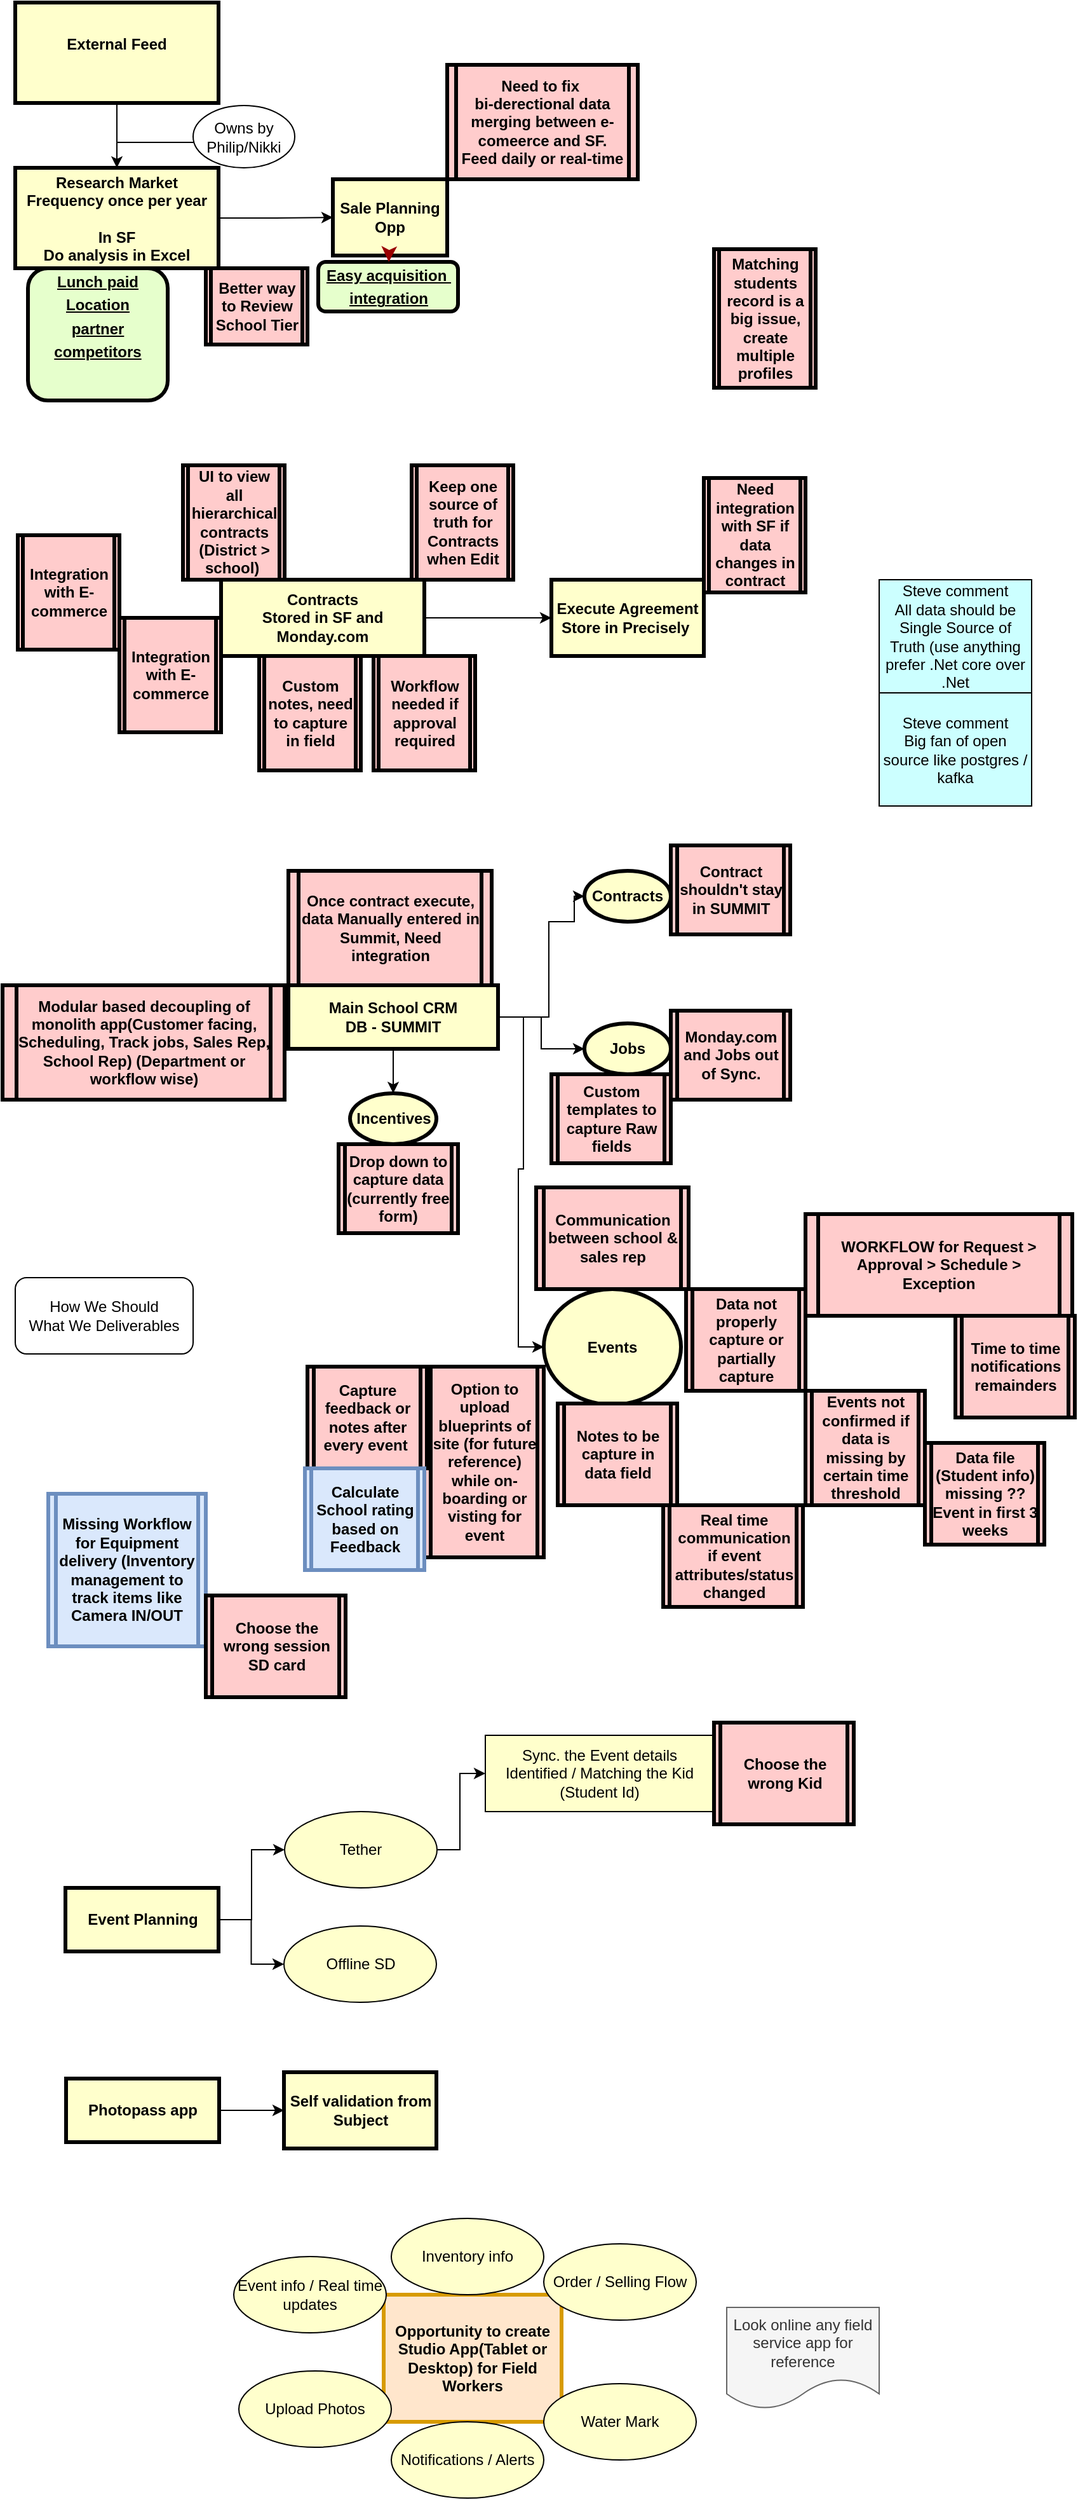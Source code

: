 <mxfile version="26.2.12">
  <diagram name="Page-1" id="c7558073-3199-34d8-9f00-42111426c3f3">
    <mxGraphModel dx="1846" dy="595" grid="1" gridSize="10" guides="1" tooltips="1" connect="1" arrows="1" fold="1" page="1" pageScale="1" pageWidth="826" pageHeight="1169" background="none" math="0" shadow="0">
      <root>
        <mxCell id="0" />
        <mxCell id="1" parent="0" />
        <mxCell id="2" value="&lt;p style=&quot;margin: 0px; margin-top: 4px; text-align: center; text-decoration: underline;&quot;&gt;Easy acquisition&amp;nbsp;&lt;/p&gt;&lt;p style=&quot;margin: 0px; margin-top: 4px; text-align: center; text-decoration: underline;&quot;&gt;integration&lt;/p&gt;" style="verticalAlign=middle;align=center;overflow=fill;fontSize=12;fontFamily=Helvetica;html=1;rounded=1;fontStyle=1;strokeWidth=3;fillColor=#E6FFCC" parent="1" vertex="1">
          <mxGeometry x="78.5" y="321" width="110" height="39" as="geometry" />
        </mxCell>
        <mxCell id="3" value="Sale Planning Opp" style="whiteSpace=wrap;align=center;verticalAlign=middle;fontStyle=1;strokeWidth=3;fillColor=#FFFFCC" parent="1" vertex="1">
          <mxGeometry x="90" y="256" width="90" height="60" as="geometry" />
        </mxCell>
        <mxCell id="StNsoj_P8_iYhHm3oGqo-103" value="" style="edgeStyle=orthogonalEdgeStyle;rounded=0;orthogonalLoop=1;jettySize=auto;html=1;" edge="1" parent="1" source="4" target="StNsoj_P8_iYhHm3oGqo-101">
          <mxGeometry relative="1" as="geometry" />
        </mxCell>
        <mxCell id="StNsoj_P8_iYhHm3oGqo-104" value="" style="edgeStyle=orthogonalEdgeStyle;rounded=0;orthogonalLoop=1;jettySize=auto;html=1;" edge="1" parent="1" source="4" target="StNsoj_P8_iYhHm3oGqo-101">
          <mxGeometry relative="1" as="geometry" />
        </mxCell>
        <mxCell id="StNsoj_P8_iYhHm3oGqo-105" style="edgeStyle=orthogonalEdgeStyle;rounded=0;orthogonalLoop=1;jettySize=auto;html=1;exitX=1;exitY=0.5;exitDx=0;exitDy=0;entryX=0;entryY=0.5;entryDx=0;entryDy=0;" edge="1" parent="1" source="4" target="3">
          <mxGeometry relative="1" as="geometry" />
        </mxCell>
        <mxCell id="4" value="Research Market&#xa;Frequency once per year&#xa;&#xa;In SF&#xa;Do analysis in Excel" style="whiteSpace=wrap;align=center;verticalAlign=middle;fontStyle=1;strokeWidth=3;fillColor=#FFFFCC" parent="1" vertex="1">
          <mxGeometry x="-160" y="247" width="160" height="79" as="geometry" />
        </mxCell>
        <mxCell id="36" value="" style="edgeStyle=none;noEdgeStyle=1;strokeColor=#990000;strokeWidth=2" parent="1" source="3" target="2" edge="1">
          <mxGeometry width="100" height="100" relative="1" as="geometry">
            <mxPoint x="20" y="250" as="sourcePoint" />
            <mxPoint x="120" y="150" as="targetPoint" />
          </mxGeometry>
        </mxCell>
        <mxCell id="StNsoj_P8_iYhHm3oGqo-96" value="&lt;p style=&quot;margin: 0px; margin-top: 4px; text-align: center; text-decoration: underline;&quot;&gt;Lunch paid&lt;/p&gt;&lt;p style=&quot;margin: 0px; margin-top: 4px; text-align: center; text-decoration: underline;&quot;&gt;Location&lt;/p&gt;&lt;p style=&quot;margin: 0px; margin-top: 4px; text-align: center; text-decoration: underline;&quot;&gt;partner&lt;/p&gt;&lt;p style=&quot;margin: 0px; margin-top: 4px; text-align: center; text-decoration: underline;&quot;&gt;competitors&lt;/p&gt;&lt;p style=&quot;margin: 0px; margin-top: 4px; text-align: center; text-decoration: underline;&quot;&gt;&lt;br&gt;&lt;/p&gt;" style="verticalAlign=middle;align=center;overflow=fill;fontSize=12;fontFamily=Helvetica;html=1;rounded=1;fontStyle=1;strokeWidth=3;fillColor=#E6FFCC" vertex="1" parent="1">
          <mxGeometry x="-150" y="326" width="110" height="104" as="geometry" />
        </mxCell>
        <mxCell id="StNsoj_P8_iYhHm3oGqo-100" value="" style="edgeStyle=orthogonalEdgeStyle;rounded=0;orthogonalLoop=1;jettySize=auto;html=1;" edge="1" parent="1" source="StNsoj_P8_iYhHm3oGqo-98" target="4">
          <mxGeometry relative="1" as="geometry" />
        </mxCell>
        <mxCell id="StNsoj_P8_iYhHm3oGqo-98" value="External Feed&#xa;" style="whiteSpace=wrap;align=center;verticalAlign=middle;fontStyle=1;strokeWidth=3;fillColor=#FFFFCC" vertex="1" parent="1">
          <mxGeometry x="-160" y="117" width="160" height="79" as="geometry" />
        </mxCell>
        <mxCell id="StNsoj_P8_iYhHm3oGqo-101" value="Owns by Philip/Nikki" style="ellipse;whiteSpace=wrap;html=1;" vertex="1" parent="1">
          <mxGeometry x="-20" y="198" width="80" height="49" as="geometry" />
        </mxCell>
        <mxCell id="StNsoj_P8_iYhHm3oGqo-102" value="Need to fix &#xa;bi-derectional data merging between e-comeerce and SF.&#xa;Feed daily or real-time" style="shape=process;whiteSpace=wrap;align=center;verticalAlign=middle;size=0.048;fontStyle=1;strokeWidth=3;fillColor=#FFCCCC" vertex="1" parent="1">
          <mxGeometry x="180" y="166" width="150" height="90" as="geometry" />
        </mxCell>
        <mxCell id="StNsoj_P8_iYhHm3oGqo-106" value="Better way to Review School Tier" style="shape=process;whiteSpace=wrap;align=center;verticalAlign=middle;size=0.048;fontStyle=1;strokeWidth=3;fillColor=#FFCCCC" vertex="1" parent="1">
          <mxGeometry x="-10" y="326" width="80" height="60" as="geometry" />
        </mxCell>
        <mxCell id="StNsoj_P8_iYhHm3oGqo-114" value="" style="edgeStyle=orthogonalEdgeStyle;rounded=0;orthogonalLoop=1;jettySize=auto;html=1;" edge="1" parent="1" source="StNsoj_P8_iYhHm3oGqo-107" target="StNsoj_P8_iYhHm3oGqo-113">
          <mxGeometry relative="1" as="geometry" />
        </mxCell>
        <mxCell id="StNsoj_P8_iYhHm3oGqo-107" value="Contracts&#xa;Stored in SF and Monday.com" style="whiteSpace=wrap;align=center;verticalAlign=middle;fontStyle=1;strokeWidth=3;fillColor=#FFFFCC" vertex="1" parent="1">
          <mxGeometry x="2" y="571" width="160" height="60" as="geometry" />
        </mxCell>
        <mxCell id="StNsoj_P8_iYhHm3oGqo-108" value="Keep one source of truth for Contracts when Edit" style="shape=process;whiteSpace=wrap;align=center;verticalAlign=middle;size=0.048;fontStyle=1;strokeWidth=3;fillColor=#FFCCCC" vertex="1" parent="1">
          <mxGeometry x="152" y="481" width="80" height="90" as="geometry" />
        </mxCell>
        <mxCell id="StNsoj_P8_iYhHm3oGqo-109" value="UI to view all hierarchical contracts (District &gt; school) " style="shape=process;whiteSpace=wrap;align=center;verticalAlign=middle;size=0.048;fontStyle=1;strokeWidth=3;fillColor=#FFCCCC" vertex="1" parent="1">
          <mxGeometry x="-28" y="481" width="80" height="90" as="geometry" />
        </mxCell>
        <mxCell id="StNsoj_P8_iYhHm3oGqo-110" value="Integration with E-commerce" style="shape=process;whiteSpace=wrap;align=center;verticalAlign=middle;size=0.048;fontStyle=1;strokeWidth=3;fillColor=#FFCCCC" vertex="1" parent="1">
          <mxGeometry x="-78" y="601" width="80" height="90" as="geometry" />
        </mxCell>
        <mxCell id="StNsoj_P8_iYhHm3oGqo-111" value="Integration with E-commerce" style="shape=process;whiteSpace=wrap;align=center;verticalAlign=middle;size=0.048;fontStyle=1;strokeWidth=3;fillColor=#FFCCCC" vertex="1" parent="1">
          <mxGeometry x="-158" y="536" width="80" height="90" as="geometry" />
        </mxCell>
        <mxCell id="StNsoj_P8_iYhHm3oGqo-113" value="Execute Agreement&lt;div&gt;Store in Precisely&amp;nbsp;&lt;/div&gt;" style="whiteSpace=wrap;html=1;fillColor=#FFFFCC;fontStyle=1;strokeWidth=3;" vertex="1" parent="1">
          <mxGeometry x="262" y="571" width="120" height="60" as="geometry" />
        </mxCell>
        <mxCell id="StNsoj_P8_iYhHm3oGqo-115" value="Need integration with SF if data changes in contract" style="shape=process;whiteSpace=wrap;align=center;verticalAlign=middle;size=0.048;fontStyle=1;strokeWidth=3;fillColor=#FFCCCC" vertex="1" parent="1">
          <mxGeometry x="382" y="491" width="80" height="90" as="geometry" />
        </mxCell>
        <mxCell id="StNsoj_P8_iYhHm3oGqo-116" value="Custom notes, need to capture in field" style="shape=process;whiteSpace=wrap;align=center;verticalAlign=middle;size=0.048;fontStyle=1;strokeWidth=3;fillColor=#FFCCCC" vertex="1" parent="1">
          <mxGeometry x="32" y="631" width="80" height="90" as="geometry" />
        </mxCell>
        <mxCell id="StNsoj_P8_iYhHm3oGqo-117" value="Workflow needed if approval required" style="shape=process;whiteSpace=wrap;align=center;verticalAlign=middle;size=0.048;fontStyle=1;strokeWidth=3;fillColor=#FFCCCC" vertex="1" parent="1">
          <mxGeometry x="122" y="631" width="80" height="90" as="geometry" />
        </mxCell>
        <mxCell id="StNsoj_P8_iYhHm3oGqo-121" value="" style="edgeStyle=orthogonalEdgeStyle;rounded=0;orthogonalLoop=1;jettySize=auto;html=1;entryX=0;entryY=0.5;entryDx=0;entryDy=0;" edge="1" parent="1" source="StNsoj_P8_iYhHm3oGqo-118" target="StNsoj_P8_iYhHm3oGqo-120">
          <mxGeometry relative="1" as="geometry">
            <mxPoint x="280" y="820" as="targetPoint" />
            <Array as="points">
              <mxPoint x="260" y="915" />
              <mxPoint x="260" y="840" />
              <mxPoint x="280" y="840" />
              <mxPoint x="280" y="820" />
            </Array>
          </mxGeometry>
        </mxCell>
        <mxCell id="StNsoj_P8_iYhHm3oGqo-124" style="edgeStyle=orthogonalEdgeStyle;rounded=0;orthogonalLoop=1;jettySize=auto;html=1;entryX=0;entryY=0.5;entryDx=0;entryDy=0;" edge="1" parent="1" source="StNsoj_P8_iYhHm3oGqo-118" target="StNsoj_P8_iYhHm3oGqo-123">
          <mxGeometry relative="1" as="geometry" />
        </mxCell>
        <mxCell id="StNsoj_P8_iYhHm3oGqo-125" style="edgeStyle=orthogonalEdgeStyle;rounded=0;orthogonalLoop=1;jettySize=auto;html=1;entryX=0;entryY=0.5;entryDx=0;entryDy=0;" edge="1" parent="1" source="StNsoj_P8_iYhHm3oGqo-118" target="StNsoj_P8_iYhHm3oGqo-122">
          <mxGeometry relative="1" as="geometry" />
        </mxCell>
        <mxCell id="StNsoj_P8_iYhHm3oGqo-130" value="" style="edgeStyle=orthogonalEdgeStyle;rounded=0;orthogonalLoop=1;jettySize=auto;html=1;" edge="1" parent="1" source="StNsoj_P8_iYhHm3oGqo-118" target="StNsoj_P8_iYhHm3oGqo-129">
          <mxGeometry relative="1" as="geometry" />
        </mxCell>
        <mxCell id="StNsoj_P8_iYhHm3oGqo-118" value="Main School CRM&#xa;DB - SUMMIT" style="whiteSpace=wrap;align=center;verticalAlign=middle;fontStyle=1;strokeWidth=3;fillColor=#FFFFCC" vertex="1" parent="1">
          <mxGeometry x="55" y="890" width="165" height="50" as="geometry" />
        </mxCell>
        <mxCell id="StNsoj_P8_iYhHm3oGqo-119" value="Once contract execute, data Manually entered in Summit, Need integration" style="shape=process;whiteSpace=wrap;align=center;verticalAlign=middle;size=0.048;fontStyle=1;strokeWidth=3;fillColor=#FFCCCC" vertex="1" parent="1">
          <mxGeometry x="55" y="800" width="160" height="90" as="geometry" />
        </mxCell>
        <mxCell id="StNsoj_P8_iYhHm3oGqo-120" value="Contracts" style="ellipse;whiteSpace=wrap;html=1;fillColor=#FFFFCC;fontStyle=1;strokeWidth=3;" vertex="1" parent="1">
          <mxGeometry x="288" y="800" width="68" height="40" as="geometry" />
        </mxCell>
        <mxCell id="StNsoj_P8_iYhHm3oGqo-122" value="Events" style="ellipse;whiteSpace=wrap;html=1;fillColor=#FFFFCC;fontStyle=1;strokeWidth=3;" vertex="1" parent="1">
          <mxGeometry x="256" y="1129" width="108" height="91" as="geometry" />
        </mxCell>
        <mxCell id="StNsoj_P8_iYhHm3oGqo-123" value="Jobs" style="ellipse;whiteSpace=wrap;html=1;fillColor=#FFFFCC;fontStyle=1;strokeWidth=3;" vertex="1" parent="1">
          <mxGeometry x="288" y="920" width="68" height="40" as="geometry" />
        </mxCell>
        <mxCell id="StNsoj_P8_iYhHm3oGqo-127" value="Monday.com and Jobs out of Sync." style="shape=process;whiteSpace=wrap;align=center;verticalAlign=middle;size=0.048;fontStyle=1;strokeWidth=3;fillColor=#FFCCCC" vertex="1" parent="1">
          <mxGeometry x="356" y="910" width="94" height="70" as="geometry" />
        </mxCell>
        <mxCell id="StNsoj_P8_iYhHm3oGqo-128" value="Custom templates to capture Raw fields" style="shape=process;whiteSpace=wrap;align=center;verticalAlign=middle;size=0.048;fontStyle=1;strokeWidth=3;fillColor=#FFCCCC" vertex="1" parent="1">
          <mxGeometry x="262" y="960" width="94" height="70" as="geometry" />
        </mxCell>
        <mxCell id="StNsoj_P8_iYhHm3oGqo-129" value="Incentives" style="ellipse;whiteSpace=wrap;html=1;fillColor=#FFFFCC;fontStyle=1;strokeWidth=3;" vertex="1" parent="1">
          <mxGeometry x="103.5" y="975" width="68" height="40" as="geometry" />
        </mxCell>
        <mxCell id="StNsoj_P8_iYhHm3oGqo-131" value="Drop down to capture data (currently free form)" style="shape=process;whiteSpace=wrap;align=center;verticalAlign=middle;size=0.048;fontStyle=1;strokeWidth=3;fillColor=#FFCCCC" vertex="1" parent="1">
          <mxGeometry x="94.5" y="1015" width="94" height="70" as="geometry" />
        </mxCell>
        <mxCell id="StNsoj_P8_iYhHm3oGqo-132" value="Modular based decoupling of monolith app(Customer facing, Scheduling, Track jobs, Sales Rep, School Rep) (Department or workflow wise)" style="shape=process;whiteSpace=wrap;align=center;verticalAlign=middle;size=0.048;fontStyle=1;strokeWidth=3;fillColor=#FFCCCC" vertex="1" parent="1">
          <mxGeometry x="-170" y="890" width="222" height="90" as="geometry" />
        </mxCell>
        <mxCell id="StNsoj_P8_iYhHm3oGqo-134" value="Steve comment&lt;br&gt;All data should be Single Source of Truth (use anything prefer .Net core over .Net" style="rounded=0;whiteSpace=wrap;html=1;fillColor=#CCFFFF;" vertex="1" parent="1">
          <mxGeometry x="520" y="571" width="120" height="89" as="geometry" />
        </mxCell>
        <mxCell id="StNsoj_P8_iYhHm3oGqo-135" value="Contract shouldn&#39;t stay in SUMMIT" style="shape=process;whiteSpace=wrap;align=center;verticalAlign=middle;size=0.048;fontStyle=1;strokeWidth=3;fillColor=#FFCCCC" vertex="1" parent="1">
          <mxGeometry x="356" y="780" width="94" height="70" as="geometry" />
        </mxCell>
        <mxCell id="StNsoj_P8_iYhHm3oGqo-136" value="Data not properly capture or partially capture" style="shape=process;whiteSpace=wrap;align=center;verticalAlign=middle;size=0.048;fontStyle=1;strokeWidth=3;fillColor=#FFCCCC" vertex="1" parent="1">
          <mxGeometry x="368" y="1129" width="94" height="80" as="geometry" />
        </mxCell>
        <mxCell id="StNsoj_P8_iYhHm3oGqo-137" value="Notes to be capture in data field" style="shape=process;whiteSpace=wrap;align=center;verticalAlign=middle;size=0.048;fontStyle=1;strokeWidth=3;fillColor=#FFCCCC" vertex="1" parent="1">
          <mxGeometry x="267" y="1219" width="94" height="80" as="geometry" />
        </mxCell>
        <mxCell id="StNsoj_P8_iYhHm3oGqo-138" value="Events not confirmed if data is missing by certain time threshold" style="shape=process;whiteSpace=wrap;align=center;verticalAlign=middle;size=0.048;fontStyle=1;strokeWidth=3;fillColor=#FFCCCC" vertex="1" parent="1">
          <mxGeometry x="462" y="1209" width="94" height="90" as="geometry" />
        </mxCell>
        <mxCell id="StNsoj_P8_iYhHm3oGqo-139" value="Communication between school &amp; sales rep" style="shape=process;whiteSpace=wrap;align=center;verticalAlign=middle;size=0.048;fontStyle=1;strokeWidth=3;fillColor=#FFCCCC" vertex="1" parent="1">
          <mxGeometry x="250" y="1049" width="120" height="80" as="geometry" />
        </mxCell>
        <mxCell id="StNsoj_P8_iYhHm3oGqo-140" value="Option to upload blueprints of site (for future reference)&#xa;while on-boarding or visting for event" style="shape=process;whiteSpace=wrap;align=center;verticalAlign=middle;size=0.048;fontStyle=1;strokeWidth=3;fillColor=#FFCCCC" vertex="1" parent="1">
          <mxGeometry x="162" y="1190" width="94" height="150" as="geometry" />
        </mxCell>
        <mxCell id="StNsoj_P8_iYhHm3oGqo-141" value="Capture feedback or notes after every event " style="shape=process;whiteSpace=wrap;align=center;verticalAlign=middle;size=0.048;fontStyle=1;strokeWidth=3;fillColor=#FFCCCC" vertex="1" parent="1">
          <mxGeometry x="70" y="1190" width="94" height="80" as="geometry" />
        </mxCell>
        <mxCell id="StNsoj_P8_iYhHm3oGqo-142" value="WORKFLOW for Request &gt; Approval &gt; Schedule &gt; Exception" style="shape=process;whiteSpace=wrap;align=center;verticalAlign=middle;size=0.048;fontStyle=1;strokeWidth=3;fillColor=#FFCCCC" vertex="1" parent="1">
          <mxGeometry x="462" y="1070" width="210" height="80" as="geometry" />
        </mxCell>
        <mxCell id="StNsoj_P8_iYhHm3oGqo-144" value="Time to time notifications remainders" style="shape=process;whiteSpace=wrap;align=center;verticalAlign=middle;size=0.048;fontStyle=1;strokeWidth=3;fillColor=#FFCCCC" vertex="1" parent="1">
          <mxGeometry x="580" y="1150" width="94" height="80" as="geometry" />
        </mxCell>
        <mxCell id="StNsoj_P8_iYhHm3oGqo-145" value="Data file (Student info) missing ?? Event in first 3 weeks" style="shape=process;whiteSpace=wrap;align=center;verticalAlign=middle;size=0.048;fontStyle=1;strokeWidth=3;fillColor=#FFCCCC" vertex="1" parent="1">
          <mxGeometry x="556" y="1250" width="94" height="80" as="geometry" />
        </mxCell>
        <mxCell id="StNsoj_P8_iYhHm3oGqo-146" value="Real time communication if event attributes/status changed" style="shape=process;whiteSpace=wrap;align=center;verticalAlign=middle;size=0.048;fontStyle=1;strokeWidth=3;fillColor=#FFCCCC" vertex="1" parent="1">
          <mxGeometry x="350" y="1299" width="110" height="80" as="geometry" />
        </mxCell>
        <mxCell id="StNsoj_P8_iYhHm3oGqo-148" value="How We Should&lt;div&gt;What We Deliverables&lt;/div&gt;" style="rounded=1;whiteSpace=wrap;html=1;" vertex="1" parent="1">
          <mxGeometry x="-160" y="1120" width="140" height="60" as="geometry" />
        </mxCell>
        <mxCell id="StNsoj_P8_iYhHm3oGqo-149" value="Calculate School rating based on Feedback" style="shape=process;whiteSpace=wrap;align=center;verticalAlign=middle;size=0.048;fontStyle=1;strokeWidth=3;fillColor=#dae8fc;strokeColor=#6c8ebf;" vertex="1" parent="1">
          <mxGeometry x="68" y="1270" width="94" height="80" as="geometry" />
        </mxCell>
        <mxCell id="StNsoj_P8_iYhHm3oGqo-150" value="Steve comment&lt;br&gt;Big fan of open source like postgres / kafka" style="rounded=0;whiteSpace=wrap;html=1;fillColor=#CCFFFF;" vertex="1" parent="1">
          <mxGeometry x="520" y="660" width="120" height="89" as="geometry" />
        </mxCell>
        <mxCell id="StNsoj_P8_iYhHm3oGqo-151" value="Missing Workflow for Equipment delivery (Inventory management to track items like Camera IN/OUT" style="shape=process;whiteSpace=wrap;align=center;verticalAlign=middle;size=0.048;fontStyle=1;strokeWidth=3;fillColor=#dae8fc;strokeColor=#6c8ebf;" vertex="1" parent="1">
          <mxGeometry x="-134" y="1290" width="124" height="120" as="geometry" />
        </mxCell>
        <mxCell id="StNsoj_P8_iYhHm3oGqo-153" value="Matching students record is a big issue, create multiple profiles" style="shape=process;whiteSpace=wrap;align=center;verticalAlign=middle;size=0.048;fontStyle=1;strokeWidth=3;fillColor=#FFCCCC" vertex="1" parent="1">
          <mxGeometry x="390" y="311" width="80" height="109" as="geometry" />
        </mxCell>
        <mxCell id="StNsoj_P8_iYhHm3oGqo-154" value="Choose the wrong session SD card" style="shape=process;whiteSpace=wrap;align=center;verticalAlign=middle;size=0.048;fontStyle=1;strokeWidth=3;fillColor=#FFCCCC" vertex="1" parent="1">
          <mxGeometry x="-10" y="1370" width="110" height="80" as="geometry" />
        </mxCell>
        <mxCell id="StNsoj_P8_iYhHm3oGqo-158" style="edgeStyle=orthogonalEdgeStyle;rounded=0;orthogonalLoop=1;jettySize=auto;html=1;entryX=0;entryY=0.5;entryDx=0;entryDy=0;exitX=1;exitY=0.5;exitDx=0;exitDy=0;" edge="1" parent="1" source="StNsoj_P8_iYhHm3oGqo-155" target="StNsoj_P8_iYhHm3oGqo-156">
          <mxGeometry relative="1" as="geometry" />
        </mxCell>
        <mxCell id="StNsoj_P8_iYhHm3oGqo-159" style="edgeStyle=orthogonalEdgeStyle;rounded=0;orthogonalLoop=1;jettySize=auto;html=1;entryX=0;entryY=0.5;entryDx=0;entryDy=0;" edge="1" parent="1" source="StNsoj_P8_iYhHm3oGqo-155" target="StNsoj_P8_iYhHm3oGqo-157">
          <mxGeometry relative="1" as="geometry" />
        </mxCell>
        <mxCell id="StNsoj_P8_iYhHm3oGqo-155" value="Event Planning" style="whiteSpace=wrap;align=center;verticalAlign=middle;fontStyle=1;strokeWidth=3;fillColor=#FFFFCC" vertex="1" parent="1">
          <mxGeometry x="-120.5" y="1600" width="120.5" height="50" as="geometry" />
        </mxCell>
        <mxCell id="StNsoj_P8_iYhHm3oGqo-161" value="" style="edgeStyle=orthogonalEdgeStyle;rounded=0;orthogonalLoop=1;jettySize=auto;html=1;" edge="1" parent="1" source="StNsoj_P8_iYhHm3oGqo-156" target="StNsoj_P8_iYhHm3oGqo-160">
          <mxGeometry relative="1" as="geometry">
            <Array as="points">
              <mxPoint x="190" y="1570" />
              <mxPoint x="190" y="1510" />
            </Array>
          </mxGeometry>
        </mxCell>
        <mxCell id="StNsoj_P8_iYhHm3oGqo-156" value="Tether" style="ellipse;whiteSpace=wrap;html=1;fillColor=#FFFFCC;" vertex="1" parent="1">
          <mxGeometry x="52" y="1540" width="120" height="60" as="geometry" />
        </mxCell>
        <mxCell id="StNsoj_P8_iYhHm3oGqo-157" value="Offline SD" style="ellipse;whiteSpace=wrap;html=1;strokeColor=default;align=center;verticalAlign=middle;fontFamily=Helvetica;fontSize=12;fontColor=default;fillColor=#FFFFCC;" vertex="1" parent="1">
          <mxGeometry x="51.5" y="1630" width="120" height="60" as="geometry" />
        </mxCell>
        <mxCell id="StNsoj_P8_iYhHm3oGqo-160" value="Sync. the Event details&lt;div&gt;Identified /&amp;nbsp;&lt;span style=&quot;background-color: transparent; color: light-dark(rgb(0, 0, 0), rgb(255, 255, 255));&quot;&gt;Matching&amp;nbsp;&lt;/span&gt;&lt;span style=&quot;background-color: transparent; color: light-dark(rgb(0, 0, 0), rgb(255, 255, 255));&quot;&gt;the Kid&lt;/span&gt;&lt;/div&gt;&lt;div&gt;(Student Id)&lt;/div&gt;&lt;div&gt;&lt;/div&gt;" style="whiteSpace=wrap;html=1;fillColor=#FFFFCC;" vertex="1" parent="1">
          <mxGeometry x="210" y="1480" width="180" height="60" as="geometry" />
        </mxCell>
        <mxCell id="StNsoj_P8_iYhHm3oGqo-162" value="Choose the wrong Kid" style="shape=process;whiteSpace=wrap;align=center;verticalAlign=middle;size=0.048;fontStyle=1;strokeWidth=3;fillColor=#FFCCCC" vertex="1" parent="1">
          <mxGeometry x="390" y="1470" width="110" height="80" as="geometry" />
        </mxCell>
        <mxCell id="StNsoj_P8_iYhHm3oGqo-165" value="" style="edgeStyle=orthogonalEdgeStyle;rounded=0;orthogonalLoop=1;jettySize=auto;html=1;" edge="1" parent="1" source="StNsoj_P8_iYhHm3oGqo-163" target="StNsoj_P8_iYhHm3oGqo-164">
          <mxGeometry relative="1" as="geometry" />
        </mxCell>
        <mxCell id="StNsoj_P8_iYhHm3oGqo-163" value="Photopass app" style="whiteSpace=wrap;align=center;verticalAlign=middle;fontStyle=1;strokeWidth=3;fillColor=#FFFFCC" vertex="1" parent="1">
          <mxGeometry x="-120" y="1750" width="120.5" height="50" as="geometry" />
        </mxCell>
        <mxCell id="StNsoj_P8_iYhHm3oGqo-164" value="Self validation from Subject" style="whiteSpace=wrap;html=1;fillColor=#FFFFCC;fontStyle=1;strokeWidth=3;" vertex="1" parent="1">
          <mxGeometry x="51.5" y="1745" width="120" height="60" as="geometry" />
        </mxCell>
        <mxCell id="StNsoj_P8_iYhHm3oGqo-167" value="Opportunity to create Studio App(Tablet or Desktop) for Field Workers" style="whiteSpace=wrap;html=1;fillColor=#ffe6cc;fontStyle=1;strokeWidth=3;strokeColor=#d79b00;" vertex="1" parent="1">
          <mxGeometry x="130" y="1920" width="140" height="100" as="geometry" />
        </mxCell>
        <mxCell id="StNsoj_P8_iYhHm3oGqo-170" value="Water Mark" style="ellipse;whiteSpace=wrap;html=1;strokeColor=default;align=center;verticalAlign=middle;fontFamily=Helvetica;fontSize=12;fontColor=default;fillColor=#FFFFCC;" vertex="1" parent="1">
          <mxGeometry x="256" y="1990" width="120" height="60" as="geometry" />
        </mxCell>
        <mxCell id="StNsoj_P8_iYhHm3oGqo-172" value="Order / Selling Flow" style="ellipse;whiteSpace=wrap;html=1;strokeColor=default;align=center;verticalAlign=middle;fontFamily=Helvetica;fontSize=12;fontColor=default;fillColor=#FFFFCC;" vertex="1" parent="1">
          <mxGeometry x="256" y="1880" width="120" height="60" as="geometry" />
        </mxCell>
        <mxCell id="StNsoj_P8_iYhHm3oGqo-173" value="Event info / Real time updates" style="ellipse;whiteSpace=wrap;html=1;strokeColor=default;align=center;verticalAlign=middle;fontFamily=Helvetica;fontSize=12;fontColor=default;fillColor=#FFFFCC;" vertex="1" parent="1">
          <mxGeometry x="12" y="1890" width="120" height="60" as="geometry" />
        </mxCell>
        <mxCell id="StNsoj_P8_iYhHm3oGqo-175" value="Upload Photos" style="ellipse;whiteSpace=wrap;html=1;strokeColor=default;align=center;verticalAlign=middle;fontFamily=Helvetica;fontSize=12;fontColor=default;fillColor=#FFFFCC;" vertex="1" parent="1">
          <mxGeometry x="16" y="1980" width="120" height="60" as="geometry" />
        </mxCell>
        <mxCell id="StNsoj_P8_iYhHm3oGqo-176" value="Look online any field service app for reference" style="shape=document;whiteSpace=wrap;html=1;boundedLbl=1;fillColor=#f5f5f5;fontColor=#333333;strokeColor=#666666;" vertex="1" parent="1">
          <mxGeometry x="400" y="1930" width="120" height="80" as="geometry" />
        </mxCell>
        <mxCell id="StNsoj_P8_iYhHm3oGqo-177" value="Inventory info" style="ellipse;whiteSpace=wrap;html=1;strokeColor=default;align=center;verticalAlign=middle;fontFamily=Helvetica;fontSize=12;fontColor=default;fillColor=#FFFFCC;" vertex="1" parent="1">
          <mxGeometry x="136" y="1860" width="120" height="60" as="geometry" />
        </mxCell>
        <mxCell id="StNsoj_P8_iYhHm3oGqo-178" value="Notifications / Alerts" style="ellipse;whiteSpace=wrap;html=1;strokeColor=default;align=center;verticalAlign=middle;fontFamily=Helvetica;fontSize=12;fontColor=default;fillColor=#FFFFCC;" vertex="1" parent="1">
          <mxGeometry x="136" y="2020" width="120" height="60" as="geometry" />
        </mxCell>
      </root>
    </mxGraphModel>
  </diagram>
</mxfile>
